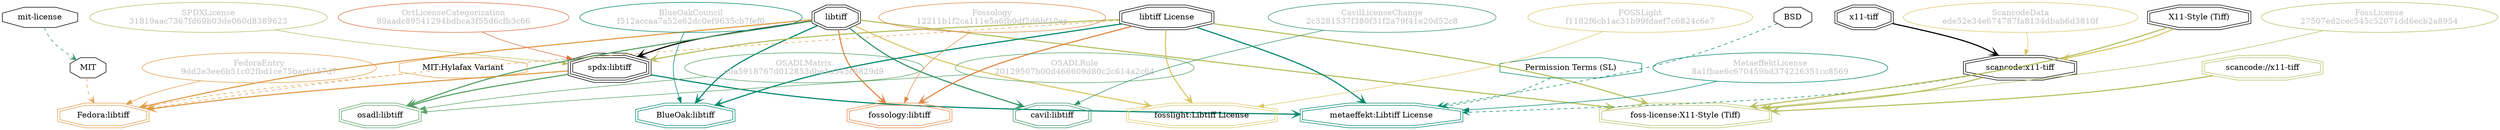 strict digraph {
    node [shape=box];
    graph [splines=curved];
    2816 [label=MIT,shape=octagon];
    4648 [label="SPDXLicense\n31819aac7367fd69b03de060d8389623"
         ,fontcolor=gray
         ,color="#b8bf62"
         ,fillcolor="beige;1"
         ,shape=ellipse];
    4649 [label="spdx:libtiff"
         ,shape=tripleoctagon];
    4650 [label=libtiff
         ,shape=doubleoctagon];
    4651 [label="libtiff License"
         ,shape=doubleoctagon];
    5935 [label=BSD,shape=octagon];
    8572 [label="FedoraEntry\n9dd2e3ee6b51c02fbd1ce75bacb157d7"
         ,fontcolor=gray
         ,color="#e09d4b"
         ,fillcolor="beige;1"
         ,shape=ellipse];
    8573 [label="Fedora:libtiff"
         ,color="#e09d4b"
         ,shape=doubleoctagon];
    8574 [label="MIT:Hylafax Variant"
         ,color="#e09d4b"
         ,shape=octagon];
    8864 [label="BlueOakCouncil\nf512accaa7a52e62dc0ef9635cb7fef0"
         ,fontcolor=gray
         ,color="#00876c"
         ,fillcolor="beige;1"
         ,shape=ellipse];
    8865 [label="BlueOak:libtiff"
         ,color="#00876c"
         ,shape=doubleoctagon];
    9773 [label="OSADLRule\n20129507b00d466609d80c2c614a2c64"
         ,fontcolor=gray
         ,color="#58a066"
         ,fillcolor="beige;1"
         ,shape=ellipse];
    9774 [label="osadl:libtiff"
         ,color="#58a066"
         ,shape=doubleoctagon];
    9914 [label="OSADLMatrix\nc0a5918767d012853dbe1a345c8829d9"
         ,fontcolor=gray
         ,color="#58a066"
         ,fillcolor="beige;1"
         ,shape=ellipse];
    25553 [label="ScancodeData\nede52e34e674787fa8134dbab6d3810f"
          ,fontcolor=gray
          ,color="#dac767"
          ,fillcolor="beige;1"
          ,shape=ellipse];
    25554 [label="scancode:x11-tiff"
          ,shape=doubleoctagon];
    25555 [label="x11-tiff"
          ,shape=doubleoctagon];
    25556 [label="X11-Style (Tiff)"
          ,shape=doubleoctagon];
    28054 [label="Fossology\n12211b1f2ca111e5a6fb0df2d6bf10ee"
          ,fontcolor=gray
          ,color="#e18745"
          ,fillcolor="beige;1"
          ,shape=ellipse];
    28055 [label="fossology:libtiff"
          ,color="#e18745"
          ,shape=doubleoctagon];
    28327 [label="mit-license"
          ,shape=octagon];
    35299 [label="OrtLicenseCategorization\n89aadc89541294bdbca3f55d6cfb3c66"
          ,fontcolor=gray
          ,color="#e06f45"
          ,fillcolor="beige;1"
          ,shape=ellipse];
    37094 [label="CavilLicenseChange\n2c3281537f380f31f2a79f41e20d52c8"
          ,fontcolor=gray
          ,color="#379469"
          ,fillcolor="beige;1"
          ,shape=ellipse];
    37095 [label="cavil:libtiff"
          ,color="#379469"
          ,shape=doubleoctagon];
    44537 [label="MetaeffektLicense\n8a1fbae6c670459bd374226351cc8569"
          ,fontcolor=gray
          ,color="#00876c"
          ,fillcolor="beige;1"
          ,shape=ellipse];
    44538 [label="metaeffekt:Libtiff License"
          ,color="#00876c"
          ,shape=doubleoctagon];
    44539 [label="Permission Terms (SL)"
          ,color="#00876c"
          ,shape=octagon];
    50915 [label="FossLicense\n27507ed2cec545c52071dd6ecb2a8954"
          ,fontcolor=gray
          ,color="#b8bf62"
          ,fillcolor="beige;1"
          ,shape=ellipse];
    50916 [label="foss-license:X11-Style (Tiff)"
          ,color="#b8bf62"
          ,shape=doubleoctagon];
    50917 [label="scancode://x11-tiff"
          ,color="#b8bf62"
          ,shape=doubleoctagon];
    51000 [label="FOSSLight\nf1182f6cb1ac31b99fdaef7c6824c6e7"
          ,fontcolor=gray
          ,color="#dac767"
          ,fillcolor="beige;1"
          ,shape=ellipse];
    51001 [label="fosslight:Libtiff License"
          ,color="#dac767"
          ,shape=doubleoctagon];
    2816 -> 8573 [style=dashed
                 ,arrowhead=vee
                 ,weight=0.5
                 ,color="#e09d4b"];
    4648 -> 4649 [weight=0.5
                 ,color="#b8bf62"];
    4649 -> 8573 [style=bold
                 ,arrowhead=vee
                 ,weight=0.7
                 ,color="#e09d4b"];
    4649 -> 9774 [style=bold
                 ,arrowhead=vee
                 ,weight=0.7
                 ,color="#58a066"];
    4649 -> 44538 [style=bold
                  ,arrowhead=vee
                  ,weight=0.7
                  ,color="#00876c"];
    4650 -> 4649 [style=bold
                 ,arrowhead=vee
                 ,weight=0.7];
    4650 -> 8573 [style=bold
                 ,arrowhead=vee
                 ,weight=0.7
                 ,color="#e09d4b"];
    4650 -> 8573 [style=bold
                 ,arrowhead=vee
                 ,weight=0.7
                 ,color="#e09d4b"];
    4650 -> 8865 [style=bold
                 ,arrowhead=vee
                 ,weight=0.7
                 ,color="#00876c"];
    4650 -> 9774 [style=bold
                 ,arrowhead=vee
                 ,weight=0.7
                 ,color="#58a066"];
    4650 -> 28055 [style=bold
                  ,arrowhead=vee
                  ,weight=0.7
                  ,color="#e18745"];
    4650 -> 37095 [style=bold
                  ,arrowhead=vee
                  ,weight=0.7
                  ,color="#379469"];
    4650 -> 37095 [style=bold
                  ,arrowhead=vee
                  ,weight=0.7
                  ,color="#379469"];
    4650 -> 50916 [style=bold
                  ,arrowhead=vee
                  ,weight=0.7
                  ,color="#b8bf62"];
    4650 -> 51001 [style=bold
                  ,arrowhead=vee
                  ,weight=0.7
                  ,color="#dac767"];
    4651 -> 4649 [style=bold
                 ,arrowhead=vee
                 ,weight=0.7
                 ,color="#b8bf62"];
    4651 -> 8573 [style=dashed
                 ,arrowhead=vee
                 ,weight=0.5
                 ,color="#e09d4b"];
    4651 -> 8865 [style=bold
                 ,arrowhead=vee
                 ,weight=0.7
                 ,color="#00876c"];
    4651 -> 28055 [style=bold
                  ,arrowhead=vee
                  ,weight=0.7
                  ,color="#e18745"];
    4651 -> 44538 [style=bold
                  ,arrowhead=vee
                  ,weight=0.7
                  ,color="#00876c"];
    4651 -> 50916 [style=bold
                  ,arrowhead=vee
                  ,weight=0.7
                  ,color="#b8bf62"];
    4651 -> 51001 [style=bold
                  ,arrowhead=vee
                  ,weight=0.7
                  ,color="#dac767"];
    5935 -> 44538 [style=dashed
                  ,arrowhead=vee
                  ,weight=0.5
                  ,color="#00876c"];
    8572 -> 8573 [weight=0.5
                 ,color="#e09d4b"];
    8574 -> 8573 [style=dashed
                 ,arrowhead=vee
                 ,weight=0.5
                 ,color="#e09d4b"];
    8864 -> 8865 [weight=0.5
                 ,color="#00876c"];
    9773 -> 9774 [weight=0.5
                 ,color="#58a066"];
    9914 -> 9774 [weight=0.5
                 ,color="#58a066"];
    25553 -> 25554 [weight=0.5
                   ,color="#dac767"];
    25554 -> 44538 [style=dashed
                   ,arrowhead=vee
                   ,weight=0.5
                   ,color="#00876c"];
    25554 -> 50916 [style=bold
                   ,arrowhead=vee
                   ,weight=0.7
                   ,color="#b8bf62"];
    25555 -> 25554 [style=bold
                   ,arrowhead=vee
                   ,weight=0.7];
    25556 -> 25554 [style=bold
                   ,arrowhead=vee
                   ,weight=0.7
                   ,color="#dac767"];
    25556 -> 50916 [style=bold
                   ,arrowhead=vee
                   ,weight=0.7
                   ,color="#b8bf62"];
    28054 -> 28055 [weight=0.5
                   ,color="#e18745"];
    28327 -> 2816 [style=dashed
                  ,arrowhead=vee
                  ,weight=0.5
                  ,color="#379469"];
    35299 -> 4649 [weight=0.5
                  ,color="#e06f45"];
    37094 -> 37095 [weight=0.5
                   ,color="#379469"];
    44537 -> 44538 [weight=0.5
                   ,color="#00876c"];
    44539 -> 44538 [style=dashed
                   ,arrowhead=vee
                   ,weight=0.5
                   ,color="#00876c"];
    50915 -> 50916 [weight=0.5
                   ,color="#b8bf62"];
    50917 -> 50916 [style=bold
                   ,arrowhead=vee
                   ,weight=0.7
                   ,color="#b8bf62"];
    51000 -> 51001 [weight=0.5
                   ,color="#dac767"];
}
